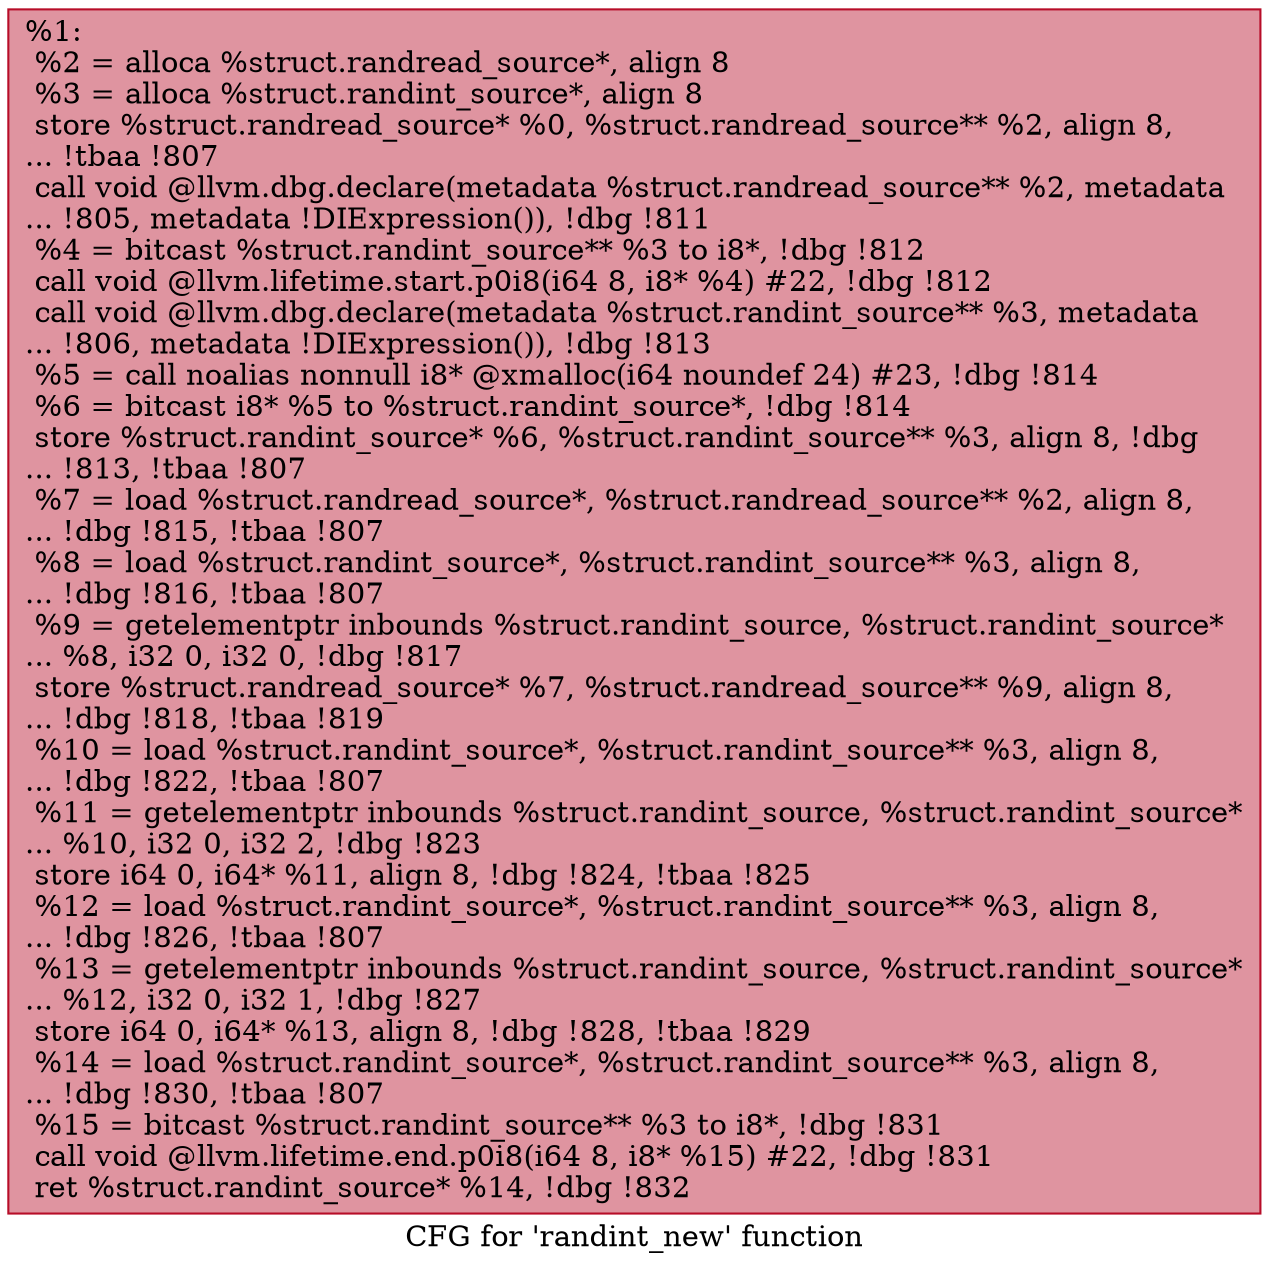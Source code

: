 digraph "CFG for 'randint_new' function" {
	label="CFG for 'randint_new' function";

	Node0x1989b40 [shape=record,color="#b70d28ff", style=filled, fillcolor="#b70d2870",label="{%1:\l  %2 = alloca %struct.randread_source*, align 8\l  %3 = alloca %struct.randint_source*, align 8\l  store %struct.randread_source* %0, %struct.randread_source** %2, align 8,\l... !tbaa !807\l  call void @llvm.dbg.declare(metadata %struct.randread_source** %2, metadata\l... !805, metadata !DIExpression()), !dbg !811\l  %4 = bitcast %struct.randint_source** %3 to i8*, !dbg !812\l  call void @llvm.lifetime.start.p0i8(i64 8, i8* %4) #22, !dbg !812\l  call void @llvm.dbg.declare(metadata %struct.randint_source** %3, metadata\l... !806, metadata !DIExpression()), !dbg !813\l  %5 = call noalias nonnull i8* @xmalloc(i64 noundef 24) #23, !dbg !814\l  %6 = bitcast i8* %5 to %struct.randint_source*, !dbg !814\l  store %struct.randint_source* %6, %struct.randint_source** %3, align 8, !dbg\l... !813, !tbaa !807\l  %7 = load %struct.randread_source*, %struct.randread_source** %2, align 8,\l... !dbg !815, !tbaa !807\l  %8 = load %struct.randint_source*, %struct.randint_source** %3, align 8,\l... !dbg !816, !tbaa !807\l  %9 = getelementptr inbounds %struct.randint_source, %struct.randint_source*\l... %8, i32 0, i32 0, !dbg !817\l  store %struct.randread_source* %7, %struct.randread_source** %9, align 8,\l... !dbg !818, !tbaa !819\l  %10 = load %struct.randint_source*, %struct.randint_source** %3, align 8,\l... !dbg !822, !tbaa !807\l  %11 = getelementptr inbounds %struct.randint_source, %struct.randint_source*\l... %10, i32 0, i32 2, !dbg !823\l  store i64 0, i64* %11, align 8, !dbg !824, !tbaa !825\l  %12 = load %struct.randint_source*, %struct.randint_source** %3, align 8,\l... !dbg !826, !tbaa !807\l  %13 = getelementptr inbounds %struct.randint_source, %struct.randint_source*\l... %12, i32 0, i32 1, !dbg !827\l  store i64 0, i64* %13, align 8, !dbg !828, !tbaa !829\l  %14 = load %struct.randint_source*, %struct.randint_source** %3, align 8,\l... !dbg !830, !tbaa !807\l  %15 = bitcast %struct.randint_source** %3 to i8*, !dbg !831\l  call void @llvm.lifetime.end.p0i8(i64 8, i8* %15) #22, !dbg !831\l  ret %struct.randint_source* %14, !dbg !832\l}"];
}
